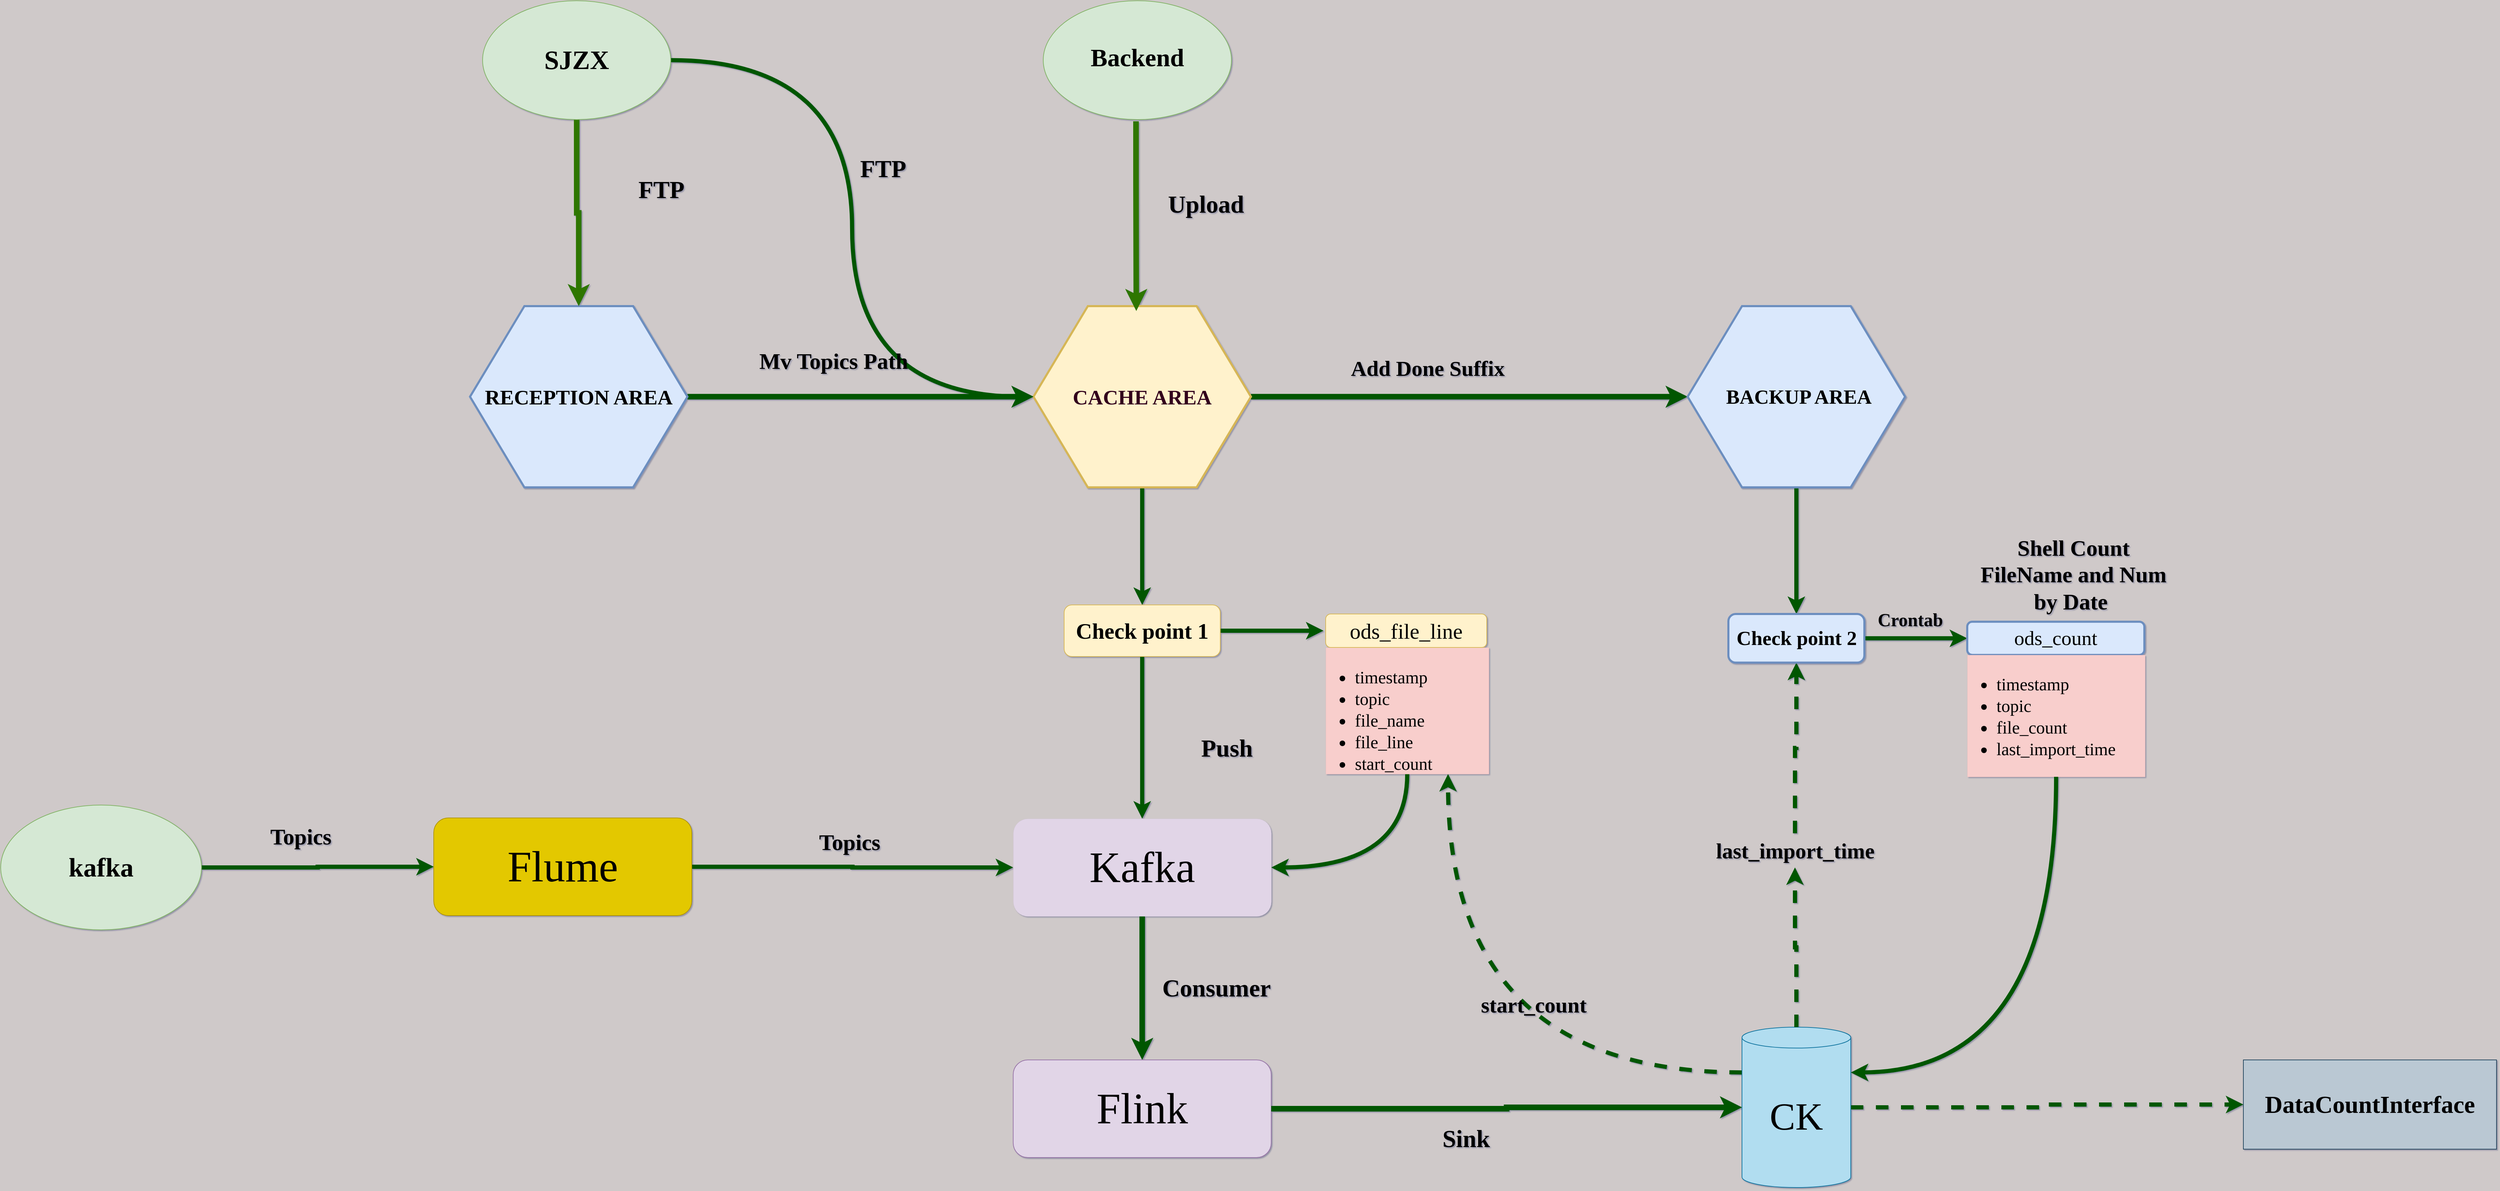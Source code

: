<mxfile version="22.1.18" type="github">
  <diagram id="07fea595-8f29-1299-0266-81d95cde20df" name="Page-1">
    <mxGraphModel dx="6493" dy="1133" grid="0" gridSize="10" guides="1" tooltips="1" connect="1" arrows="1" fold="1" page="0" pageScale="1" pageWidth="1169" pageHeight="827" background="#cfc9c9" math="0" shadow="1">
      <root>
        <mxCell id="0" />
        <mxCell id="1" parent="0" />
        <mxCell id="ETCpS2XrUxQC1pRWV7Yo-663" style="edgeStyle=orthogonalEdgeStyle;rounded=0;orthogonalLoop=1;jettySize=auto;html=1;exitX=1;exitY=0.5;exitDx=0;exitDy=0;entryX=0;entryY=0.5;entryDx=0;entryDy=0;fillColor=#008a00;strokeColor=#005700;strokeWidth=8;" parent="1" source="644" target="647" edge="1">
          <mxGeometry relative="1" as="geometry" />
        </mxCell>
        <mxCell id="A2DpdrSwpg6LscgXdFTw-697" style="edgeStyle=orthogonalEdgeStyle;rounded=0;orthogonalLoop=1;jettySize=auto;html=1;exitX=0.5;exitY=1;exitDx=0;exitDy=0;fillColor=#008a00;strokeColor=#005700;strokeWidth=6;" parent="1" source="644" target="A2DpdrSwpg6LscgXdFTw-696" edge="1">
          <mxGeometry relative="1" as="geometry" />
        </mxCell>
        <mxCell id="644" value="&lt;span style=&quot;font-size: 30px;&quot;&gt;&lt;b style=&quot;&quot;&gt;&lt;font color=&quot;#33001a&quot;&gt;CACHE AREA&lt;/font&gt;&lt;/b&gt;&lt;/span&gt;" style="shape=hexagon;perimeter=hexagonPerimeter2;whiteSpace=wrap;html=1;shadow=0;labelBackgroundColor=none;strokeColor=#d6b656;fillColor=#fff2cc;fontFamily=Comic Sans MS;fontSize=23;align=center;strokeWidth=3;" parent="1" vertex="1">
          <mxGeometry x="569.999" y="2514.998" width="311.842" height="259.868" as="geometry" />
        </mxCell>
        <mxCell id="A2DpdrSwpg6LscgXdFTw-705" value="" style="edgeStyle=orthogonalEdgeStyle;rounded=0;orthogonalLoop=1;jettySize=auto;html=1;fillColor=#008a00;strokeColor=#005700;strokeWidth=6;" parent="1" source="647" target="A2DpdrSwpg6LscgXdFTw-704" edge="1">
          <mxGeometry relative="1" as="geometry" />
        </mxCell>
        <mxCell id="647" value="&amp;nbsp;BACKUP AREA" style="shape=hexagon;perimeter=hexagonPerimeter2;whiteSpace=wrap;html=1;shadow=0;labelBackgroundColor=none;strokeColor=#6c8ebf;fillColor=#dae8fc;fontFamily=Comic Sans MS;fontSize=29;align=center;strokeWidth=3;fontStyle=1" parent="1" vertex="1">
          <mxGeometry x="1508.078" y="2515.0" width="311.842" height="259.868" as="geometry" />
        </mxCell>
        <mxCell id="ETCpS2XrUxQC1pRWV7Yo-662" style="edgeStyle=orthogonalEdgeStyle;rounded=0;orthogonalLoop=1;jettySize=auto;html=1;exitX=1;exitY=0.5;exitDx=0;exitDy=0;entryX=0;entryY=0.5;entryDx=0;entryDy=0;fillColor=#008a00;strokeColor=#005700;strokeWidth=8;" parent="1" source="651" target="644" edge="1">
          <mxGeometry relative="1" as="geometry" />
        </mxCell>
        <mxCell id="651" value="RECEPTION AREA" style="shape=hexagon;perimeter=hexagonPerimeter2;whiteSpace=wrap;html=1;shadow=0;labelBackgroundColor=none;strokeColor=#6c8ebf;fillColor=#dae8fc;fontFamily=Comic Sans MS;fontSize=30;align=center;strokeWidth=3;fontStyle=1" parent="1" vertex="1">
          <mxGeometry x="-238.0" y="2515.0" width="311.842" height="259.868" as="geometry" />
        </mxCell>
        <mxCell id="ETCpS2XrUxQC1pRWV7Yo-661" style="edgeStyle=orthogonalEdgeStyle;rounded=0;orthogonalLoop=1;jettySize=auto;html=1;exitX=0.5;exitY=1;exitDx=0;exitDy=0;endArrow=classic;endFill=1;strokeWidth=8;fillColor=#60a917;strokeColor=#2D7600;entryX=0.5;entryY=0;entryDx=0;entryDy=0;" parent="1" source="ETCpS2XrUxQC1pRWV7Yo-657" target="651" edge="1">
          <mxGeometry relative="1" as="geometry">
            <mxPoint x="-88" y="2498" as="targetPoint" />
            <Array as="points" />
          </mxGeometry>
        </mxCell>
        <mxCell id="A2DpdrSwpg6LscgXdFTw-720" style="edgeStyle=orthogonalEdgeStyle;rounded=0;orthogonalLoop=1;jettySize=auto;html=1;exitX=1;exitY=0.5;exitDx=0;exitDy=0;entryX=0;entryY=0.5;entryDx=0;entryDy=0;curved=1;fillColor=#008a00;strokeColor=#005700;strokeWidth=6;" parent="1" source="ETCpS2XrUxQC1pRWV7Yo-657" target="644" edge="1">
          <mxGeometry relative="1" as="geometry" />
        </mxCell>
        <mxCell id="ETCpS2XrUxQC1pRWV7Yo-657" value="&lt;font style=&quot;font-size: 38px;&quot;&gt;SJZX&lt;/font&gt;" style="ellipse;whiteSpace=wrap;html=1;fillColor=#d5e8d4;strokeColor=#82b366;fontFamily=Comic Sans MS;fontSize=38;fontStyle=1" parent="1" vertex="1">
          <mxGeometry x="-220" y="2077" width="269.92" height="170.5" as="geometry" />
        </mxCell>
        <mxCell id="ETCpS2XrUxQC1pRWV7Yo-725" style="edgeStyle=orthogonalEdgeStyle;rounded=0;orthogonalLoop=1;jettySize=auto;html=1;exitX=0.5;exitY=1;exitDx=0;exitDy=0;entryX=0.5;entryY=0;entryDx=0;entryDy=0;fillColor=#008a00;strokeColor=#005700;strokeWidth=8;" parent="1" source="ETCpS2XrUxQC1pRWV7Yo-664" target="ETCpS2XrUxQC1pRWV7Yo-724" edge="1">
          <mxGeometry relative="1" as="geometry" />
        </mxCell>
        <mxCell id="ETCpS2XrUxQC1pRWV7Yo-664" value="&lt;font style=&quot;font-size: 62px;&quot;&gt;Kafka&lt;/font&gt;" style="rounded=1;whiteSpace=wrap;html=1;fillColor=#e1d5e7;strokeColor=#9673a6;fontFamily=Comic Sans MS;strokeWidth=0;" parent="1" vertex="1">
          <mxGeometry x="540.92" y="3250" width="370" height="140" as="geometry" />
        </mxCell>
        <mxCell id="A2DpdrSwpg6LscgXdFTw-714" style="edgeStyle=orthogonalEdgeStyle;rounded=0;orthogonalLoop=1;jettySize=auto;html=1;exitX=0.5;exitY=0;exitDx=0;exitDy=0;exitPerimeter=0;entryX=0.5;entryY=1;entryDx=0;entryDy=0;dashed=1;fillColor=#008a00;strokeColor=#005700;strokeWidth=6;" parent="1" source="A2DpdrSwpg6LscgXdFTw-716" target="A2DpdrSwpg6LscgXdFTw-704" edge="1">
          <mxGeometry relative="1" as="geometry" />
        </mxCell>
        <mxCell id="A2DpdrSwpg6LscgXdFTw-722" style="edgeStyle=orthogonalEdgeStyle;rounded=0;orthogonalLoop=1;jettySize=auto;html=1;exitX=1;exitY=0.5;exitDx=0;exitDy=0;exitPerimeter=0;entryX=0;entryY=0.5;entryDx=0;entryDy=0;dashed=1;fillColor=#008a00;strokeColor=#005700;strokeWidth=6;" parent="1" source="ETCpS2XrUxQC1pRWV7Yo-666" target="ETCpS2XrUxQC1pRWV7Yo-679" edge="1">
          <mxGeometry relative="1" as="geometry" />
        </mxCell>
        <mxCell id="A2DpdrSwpg6LscgXdFTw-730" style="edgeStyle=orthogonalEdgeStyle;rounded=0;orthogonalLoop=1;jettySize=auto;html=1;exitX=0;exitY=0;exitDx=0;exitDy=65;exitPerimeter=0;entryX=0.75;entryY=1;entryDx=0;entryDy=0;curved=1;fillColor=#008a00;strokeColor=#005700;strokeWidth=6;dashed=1;" parent="1" source="ETCpS2XrUxQC1pRWV7Yo-666" target="A2DpdrSwpg6LscgXdFTw-692" edge="1">
          <mxGeometry relative="1" as="geometry" />
        </mxCell>
        <mxCell id="ETCpS2XrUxQC1pRWV7Yo-666" value="&lt;font style=&quot;font-size: 55px;&quot; face=&quot;Comic Sans MS&quot;&gt;CK&lt;/font&gt;" style="shape=cylinder3;whiteSpace=wrap;html=1;boundedLbl=1;backgroundOutline=1;size=15;fillColor=#b1ddf0;strokeColor=#10739e;" parent="1" vertex="1">
          <mxGeometry x="1586" y="3549" width="156" height="230" as="geometry" />
        </mxCell>
        <mxCell id="ETCpS2XrUxQC1pRWV7Yo-679" value="&lt;font size=&quot;1&quot; face=&quot;Comic Sans MS&quot; style=&quot;&quot;&gt;&lt;b style=&quot;font-size: 35px;&quot;&gt;DataCountInterface&lt;/b&gt;&lt;/font&gt;" style="rounded=0;whiteSpace=wrap;html=1;fillColor=#bac8d3;strokeColor=#23445d;" parent="1" vertex="1">
          <mxGeometry x="2305" y="3596" width="363" height="128" as="geometry" />
        </mxCell>
        <mxCell id="ETCpS2XrUxQC1pRWV7Yo-716" value="FTP" style="text;html=1;align=center;verticalAlign=middle;resizable=0;points=[];autosize=1;strokeColor=none;fillColor=none;fontSize=35;fontFamily=Comic Sans MS;fontStyle=1" parent="1" vertex="1">
          <mxGeometry x="-5" y="2321" width="82" height="54" as="geometry" />
        </mxCell>
        <mxCell id="ETCpS2XrUxQC1pRWV7Yo-717" value="Upload" style="text;html=1;align=center;verticalAlign=middle;resizable=0;points=[];autosize=1;strokeColor=none;fillColor=none;fontSize=35;fontFamily=Comic Sans MS;fontStyle=1" parent="1" vertex="1">
          <mxGeometry x="751" y="2342" width="131" height="54" as="geometry" />
        </mxCell>
        <mxCell id="ETCpS2XrUxQC1pRWV7Yo-719" value="Mv Topics Path" style="text;html=1;align=center;verticalAlign=middle;resizable=0;points=[];autosize=1;strokeColor=none;fillColor=none;fontSize=32;fontFamily=Comic Sans MS;fontStyle=1" parent="1" vertex="1">
          <mxGeometry x="155" y="2569" width="255" height="50" as="geometry" />
        </mxCell>
        <mxCell id="ETCpS2XrUxQC1pRWV7Yo-720" value="Add Done Suffix" style="text;html=1;align=center;verticalAlign=middle;resizable=0;points=[];autosize=1;strokeColor=none;fillColor=none;fontSize=31;fontFamily=Comic Sans MS;fontStyle=1" parent="1" vertex="1">
          <mxGeometry x="999" y="2579" width="272" height="49" as="geometry" />
        </mxCell>
        <mxCell id="ETCpS2XrUxQC1pRWV7Yo-721" value="Push" style="text;html=1;align=center;verticalAlign=middle;resizable=0;points=[];autosize=1;strokeColor=none;fillColor=none;fontSize=35;fontFamily=Comic Sans MS;fontStyle=1" parent="1" vertex="1">
          <mxGeometry x="801" y="3122" width="92" height="54" as="geometry" />
        </mxCell>
        <mxCell id="ETCpS2XrUxQC1pRWV7Yo-723" value="Shell Count &lt;br style=&quot;font-size: 32px;&quot;&gt;FileName and Num&lt;br style=&quot;font-size: 32px;&quot;&gt;by Date&amp;nbsp;" style="text;html=1;align=center;verticalAlign=middle;resizable=0;points=[];autosize=1;strokeColor=none;fillColor=none;fontSize=32;fontFamily=Comic Sans MS;fontStyle=1" parent="1" vertex="1">
          <mxGeometry x="1907" y="2836" width="308" height="127" as="geometry" />
        </mxCell>
        <mxCell id="ETCpS2XrUxQC1pRWV7Yo-724" value="&lt;font style=&quot;font-size: 62px;&quot;&gt;Flink&lt;/font&gt;" style="rounded=1;whiteSpace=wrap;html=1;fillColor=#e1d5e7;strokeColor=#9673a6;fontFamily=Comic Sans MS;" parent="1" vertex="1">
          <mxGeometry x="540.92" y="3596" width="370" height="140" as="geometry" />
        </mxCell>
        <mxCell id="ETCpS2XrUxQC1pRWV7Yo-726" value="Consumer" style="text;html=1;align=center;verticalAlign=middle;resizable=0;points=[];autosize=1;strokeColor=none;fillColor=none;fontSize=35;fontFamily=Comic Sans MS;fontStyle=1" parent="1" vertex="1">
          <mxGeometry x="744" y="3466" width="175" height="54" as="geometry" />
        </mxCell>
        <mxCell id="ETCpS2XrUxQC1pRWV7Yo-727" style="edgeStyle=orthogonalEdgeStyle;rounded=0;orthogonalLoop=1;jettySize=auto;html=1;exitX=1;exitY=0.5;exitDx=0;exitDy=0;entryX=0;entryY=0.5;entryDx=0;entryDy=0;entryPerimeter=0;fillColor=#008a00;strokeColor=#005700;strokeWidth=8;" parent="1" source="ETCpS2XrUxQC1pRWV7Yo-724" target="ETCpS2XrUxQC1pRWV7Yo-666" edge="1">
          <mxGeometry relative="1" as="geometry" />
        </mxCell>
        <mxCell id="ETCpS2XrUxQC1pRWV7Yo-730" value="Sink" style="text;html=1;align=center;verticalAlign=middle;resizable=0;points=[];autosize=1;strokeColor=none;fillColor=none;fontSize=35;fontFamily=Comic Sans MS;fontStyle=1" parent="1" vertex="1">
          <mxGeometry x="1145" y="3682" width="89" height="54" as="geometry" />
        </mxCell>
        <mxCell id="A2DpdrSwpg6LscgXdFTw-667" value="Crontab" style="text;html=1;align=center;verticalAlign=middle;resizable=0;points=[];autosize=1;strokeColor=none;fillColor=none;fontSize=26;fontFamily=Comic Sans MS;fontStyle=1" parent="1" vertex="1">
          <mxGeometry x="1769" y="2943.5" width="116" height="43" as="geometry" />
        </mxCell>
        <mxCell id="A2DpdrSwpg6LscgXdFTw-669" style="edgeStyle=orthogonalEdgeStyle;rounded=0;orthogonalLoop=1;jettySize=auto;html=1;endArrow=classic;endFill=1;strokeWidth=8;fillColor=#60a917;strokeColor=#2D7600;" parent="1" edge="1">
          <mxGeometry relative="1" as="geometry">
            <mxPoint x="717" y="2250" as="sourcePoint" />
            <mxPoint x="717.46" y="2522" as="targetPoint" />
            <Array as="points">
              <mxPoint x="717.46" y="2336.5" />
              <mxPoint x="717.46" y="2336.5" />
            </Array>
          </mxGeometry>
        </mxCell>
        <mxCell id="A2DpdrSwpg6LscgXdFTw-675" style="edgeStyle=orthogonalEdgeStyle;rounded=0;orthogonalLoop=1;jettySize=auto;html=1;exitX=1;exitY=0.5;exitDx=0;exitDy=0;entryX=0;entryY=0.5;entryDx=0;entryDy=0;fillColor=#008a00;strokeColor=#005700;strokeWidth=6;" parent="1" source="A2DpdrSwpg6LscgXdFTw-671" target="A2DpdrSwpg6LscgXdFTw-673" edge="1">
          <mxGeometry relative="1" as="geometry" />
        </mxCell>
        <mxCell id="A2DpdrSwpg6LscgXdFTw-671" value="&lt;font style=&quot;font-size: 38px;&quot;&gt;kafka&lt;/font&gt;" style="ellipse;whiteSpace=wrap;html=1;fillColor=#d5e8d4;strokeColor=#82b366;fontFamily=Comic Sans MS;fontSize=38;fontStyle=1" parent="1" vertex="1">
          <mxGeometry x="-911" y="3230.5" width="288" height="179" as="geometry" />
        </mxCell>
        <mxCell id="A2DpdrSwpg6LscgXdFTw-676" style="edgeStyle=orthogonalEdgeStyle;rounded=0;orthogonalLoop=1;jettySize=auto;html=1;exitX=1;exitY=0.5;exitDx=0;exitDy=0;fillColor=#008a00;strokeColor=#005700;strokeWidth=6;" parent="1" source="A2DpdrSwpg6LscgXdFTw-673" target="ETCpS2XrUxQC1pRWV7Yo-664" edge="1">
          <mxGeometry relative="1" as="geometry" />
        </mxCell>
        <mxCell id="A2DpdrSwpg6LscgXdFTw-673" value="&lt;span style=&quot;font-size: 62px;&quot;&gt;Flume&lt;/span&gt;" style="rounded=1;whiteSpace=wrap;html=1;fillColor=#e3c800;strokeColor=#B09500;fontFamily=Comic Sans MS;fontColor=#000000;" parent="1" vertex="1">
          <mxGeometry x="-290.0" y="3249" width="370" height="140" as="geometry" />
        </mxCell>
        <mxCell id="A2DpdrSwpg6LscgXdFTw-674" value="&lt;h1 style=&quot;box-sizing: border-box; border-width: 0px; border-style: solid; border-color: rgb(229, 231, 235); --tw-border-spacing-x: 0; --tw-border-spacing-y: 0; --tw-translate-x: 0; --tw-translate-y: 0; --tw-rotate: 0; --tw-skew-x: 0; --tw-skew-y: 0; --tw-scale-x: 1; --tw-scale-y: 1; --tw-pan-x: ; --tw-pan-y: ; --tw-pinch-zoom: ; --tw-scroll-snap-strictness: proximity; --tw-gradient-from-position: ; --tw-gradient-via-position: ; --tw-gradient-to-position: ; --tw-ordinal: ; --tw-slashed-zero: ; --tw-numeric-figure: ; --tw-numeric-spacing: ; --tw-numeric-fraction: ; --tw-ring-inset: ; --tw-ring-offset-width: 0px; --tw-ring-offset-color: #fff; --tw-ring-color: rgb(59 130 246 / .5); --tw-ring-offset-shadow: 0 0 #0000; --tw-ring-shadow: 0 0 #0000; --tw-shadow: 0 0 #0000; --tw-shadow-colored: 0 0 #0000; --tw-blur: ; --tw-brightness: ; --tw-contrast: ; --tw-grayscale: ; --tw-hue-rotate: ; --tw-invert: ; --tw-saturate: ; --tw-sepia: ; --tw-drop-shadow: ; --tw-backdrop-blur: ; --tw-backdrop-brightness: ; --tw-backdrop-contrast: ; --tw-backdrop-grayscale: ; --tw-backdrop-hue-rotate: ; --tw-backdrop-invert: ; --tw-backdrop-opacity: ; --tw-backdrop-saturate: ; --tw-backdrop-sepia: ; font-size: 2.25rem; margin: 0px 0px 0.5rem; line-height: 2.5rem; text-align: start;&quot; class=&quot;mb-0.5 text-2xl font-bold sm:mb-2 sm:text-4xl&quot;&gt;&lt;font face=&quot;Comic Sans MS&quot;&gt;Backend&lt;/font&gt;&lt;/h1&gt;" style="ellipse;whiteSpace=wrap;html=1;fillColor=#d5e8d4;strokeColor=#82b366;fontFamily=Comic Sans MS;fontSize=38;fontStyle=1" parent="1" vertex="1">
          <mxGeometry x="584" y="2077" width="269.92" height="170.5" as="geometry" />
        </mxCell>
        <mxCell id="A2DpdrSwpg6LscgXdFTw-677" value="Topics&amp;nbsp;" style="text;html=1;align=center;verticalAlign=middle;resizable=0;points=[];autosize=1;strokeColor=none;fillColor=none;fontSize=32;fontFamily=Comic Sans MS;fontStyle=1" parent="1" vertex="1">
          <mxGeometry x="-542" y="3251" width="130" height="50" as="geometry" />
        </mxCell>
        <mxCell id="A2DpdrSwpg6LscgXdFTw-678" value="Topics&amp;nbsp;" style="text;html=1;align=center;verticalAlign=middle;resizable=0;points=[];autosize=1;strokeColor=none;fillColor=none;fontSize=32;fontFamily=Comic Sans MS;fontStyle=1" parent="1" vertex="1">
          <mxGeometry x="245" y="3259" width="130" height="50" as="geometry" />
        </mxCell>
        <mxCell id="A2DpdrSwpg6LscgXdFTw-729" style="edgeStyle=orthogonalEdgeStyle;rounded=0;orthogonalLoop=1;jettySize=auto;html=1;exitX=0.5;exitY=1;exitDx=0;exitDy=0;entryX=1;entryY=0.5;entryDx=0;entryDy=0;curved=1;fillColor=#008a00;strokeColor=#005700;strokeWidth=6;" parent="1" source="A2DpdrSwpg6LscgXdFTw-692" target="ETCpS2XrUxQC1pRWV7Yo-664" edge="1">
          <mxGeometry relative="1" as="geometry" />
        </mxCell>
        <mxCell id="A2DpdrSwpg6LscgXdFTw-692" value="&lt;ul style=&quot;font-size: 25px;&quot;&gt;&lt;li&gt;&lt;font face=&quot;Comic Sans MS&quot; style=&quot;font-size: 25px;&quot;&gt;timestamp&lt;/font&gt;&lt;/li&gt;&lt;li&gt;&lt;font face=&quot;Comic Sans MS&quot; style=&quot;font-size: 25px;&quot;&gt;topic&lt;/font&gt;&lt;/li&gt;&lt;li&gt;&lt;font face=&quot;Comic Sans MS&quot; style=&quot;font-size: 25px;&quot;&gt;file_name&lt;/font&gt;&lt;/li&gt;&lt;li&gt;&lt;font face=&quot;Comic Sans MS&quot; style=&quot;font-size: 25px;&quot;&gt;file_line&lt;/font&gt;&lt;/li&gt;&lt;li&gt;&lt;font face=&quot;Comic Sans MS&quot; style=&quot;font-size: 25px;&quot;&gt;start_count&lt;/font&gt;&lt;/li&gt;&lt;/ul&gt;" style="text;strokeColor=#b85450;fillColor=#f8cecc;html=1;whiteSpace=wrap;verticalAlign=middle;overflow=hidden;strokeWidth=0;" parent="1" vertex="1">
          <mxGeometry x="989" y="3004.5" width="234" height="181.5" as="geometry" />
        </mxCell>
        <mxCell id="A2DpdrSwpg6LscgXdFTw-695" value="&lt;span style=&quot;font-size: 31px;&quot;&gt;ods_file_line&lt;/span&gt;" style="rounded=1;whiteSpace=wrap;html=1;fillColor=#fff2cc;strokeColor=#d6b656;fontFamily=Comic Sans MS;fontSize=31;" parent="1" vertex="1">
          <mxGeometry x="989" y="2956.5" width="231" height="48" as="geometry" />
        </mxCell>
        <mxCell id="A2DpdrSwpg6LscgXdFTw-699" style="edgeStyle=orthogonalEdgeStyle;rounded=0;orthogonalLoop=1;jettySize=auto;html=1;exitX=0.5;exitY=1;exitDx=0;exitDy=0;fillColor=#008a00;strokeColor=#005700;strokeWidth=6;" parent="1" source="A2DpdrSwpg6LscgXdFTw-696" target="ETCpS2XrUxQC1pRWV7Yo-664" edge="1">
          <mxGeometry relative="1" as="geometry" />
        </mxCell>
        <mxCell id="A2DpdrSwpg6LscgXdFTw-701" value="" style="edgeStyle=orthogonalEdgeStyle;rounded=0;orthogonalLoop=1;jettySize=auto;html=1;fillColor=#008a00;strokeColor=#005700;strokeWidth=6;" parent="1" source="A2DpdrSwpg6LscgXdFTw-696" edge="1">
          <mxGeometry relative="1" as="geometry">
            <mxPoint x="985.92" y="2980.5" as="targetPoint" />
          </mxGeometry>
        </mxCell>
        <mxCell id="A2DpdrSwpg6LscgXdFTw-696" value="&lt;span style=&quot;font-size: 32px;&quot;&gt;&lt;font face=&quot;Comic Sans MS&quot;&gt;&lt;b&gt;Check point 1&lt;/b&gt;&lt;/font&gt;&lt;/span&gt;" style="rounded=1;whiteSpace=wrap;html=1;fillColor=#fff2cc;strokeColor=#d6b656;fontFamily=Comic Sans MS;fontSize=32;" parent="1" vertex="1">
          <mxGeometry x="613.96" y="2943.5" width="223.92" height="74" as="geometry" />
        </mxCell>
        <mxCell id="A2DpdrSwpg6LscgXdFTw-709" value="" style="edgeStyle=orthogonalEdgeStyle;rounded=0;orthogonalLoop=1;jettySize=auto;html=1;fillColor=#008a00;strokeColor=#005700;strokeWidth=6;" parent="1" source="A2DpdrSwpg6LscgXdFTw-704" target="A2DpdrSwpg6LscgXdFTw-708" edge="1">
          <mxGeometry relative="1" as="geometry" />
        </mxCell>
        <mxCell id="A2DpdrSwpg6LscgXdFTw-704" value="&lt;font face=&quot;Comic Sans MS&quot;&gt;Check point 2&lt;/font&gt;" style="rounded=1;whiteSpace=wrap;html=1;fontSize=29;fontFamily=Comic Sans MS;fillColor=#dae8fc;strokeColor=#6c8ebf;shadow=0;labelBackgroundColor=none;strokeWidth=3;fontStyle=1;" parent="1" vertex="1">
          <mxGeometry x="1566.5" y="2956.5" width="195" height="69.8" as="geometry" />
        </mxCell>
        <mxCell id="A2DpdrSwpg6LscgXdFTw-708" value="&lt;span style=&quot;font-weight: normal;&quot;&gt;ods_count&lt;/span&gt;" style="whiteSpace=wrap;html=1;fontSize=29;fontFamily=Comic Sans MS;fillColor=#dae8fc;strokeColor=#6c8ebf;rounded=1;shadow=0;labelBackgroundColor=none;strokeWidth=3;fontStyle=1;" parent="1" vertex="1">
          <mxGeometry x="1909" y="2967.6" width="254" height="47.6" as="geometry" />
        </mxCell>
        <mxCell id="A2DpdrSwpg6LscgXdFTw-712" style="edgeStyle=orthogonalEdgeStyle;rounded=0;orthogonalLoop=1;jettySize=auto;html=1;exitX=0.5;exitY=0;exitDx=0;exitDy=0;" parent="1" edge="1">
          <mxGeometry relative="1" as="geometry">
            <mxPoint x="2001.333" y="3076.333" as="targetPoint" />
            <mxPoint x="1996" y="3089" as="sourcePoint" />
          </mxGeometry>
        </mxCell>
        <mxCell id="A2DpdrSwpg6LscgXdFTw-713" value="&lt;ul style=&quot;&quot;&gt;&lt;li style=&quot;font-size: 25px;&quot;&gt;&lt;font face=&quot;Comic Sans MS&quot; style=&quot;font-size: 25px;&quot;&gt;timestamp&lt;/font&gt;&lt;/li&gt;&lt;li style=&quot;font-size: 25px;&quot;&gt;&lt;font face=&quot;Comic Sans MS&quot; style=&quot;font-size: 25px;&quot;&gt;topic&lt;/font&gt;&lt;/li&gt;&lt;li style=&quot;font-size: 25px;&quot;&gt;&lt;font face=&quot;Comic Sans MS&quot; style=&quot;font-size: 25px;&quot;&gt;file_count&lt;/font&gt;&lt;/li&gt;&lt;li style=&quot;font-size: 25px;&quot;&gt;&lt;font face=&quot;Comic Sans MS&quot; style=&quot;font-size: 25px;&quot;&gt;last_import_time&lt;/font&gt;&lt;/li&gt;&lt;/ul&gt;" style="text;strokeColor=#b85450;fillColor=#f8cecc;html=1;whiteSpace=wrap;verticalAlign=middle;overflow=hidden;strokeWidth=0;" parent="1" vertex="1">
          <mxGeometry x="1909" y="3015.2" width="255" height="174.8" as="geometry" />
        </mxCell>
        <mxCell id="A2DpdrSwpg6LscgXdFTw-715" style="edgeStyle=orthogonalEdgeStyle;rounded=0;orthogonalLoop=1;jettySize=auto;html=1;exitX=0.5;exitY=1;exitDx=0;exitDy=0;entryX=1;entryY=0;entryDx=0;entryDy=65;entryPerimeter=0;curved=1;fillColor=#008a00;strokeColor=#005700;strokeWidth=6;" parent="1" source="A2DpdrSwpg6LscgXdFTw-713" target="ETCpS2XrUxQC1pRWV7Yo-666" edge="1">
          <mxGeometry relative="1" as="geometry" />
        </mxCell>
        <mxCell id="A2DpdrSwpg6LscgXdFTw-717" value="" style="edgeStyle=orthogonalEdgeStyle;rounded=0;orthogonalLoop=1;jettySize=auto;html=1;exitX=0.5;exitY=0;exitDx=0;exitDy=0;exitPerimeter=0;entryX=0.5;entryY=1;entryDx=0;entryDy=0;dashed=1;fillColor=#008a00;strokeColor=#005700;strokeWidth=6;" parent="1" source="ETCpS2XrUxQC1pRWV7Yo-666" target="A2DpdrSwpg6LscgXdFTw-716" edge="1">
          <mxGeometry relative="1" as="geometry">
            <mxPoint x="1664" y="3549" as="sourcePoint" />
            <mxPoint x="1664" y="3026" as="targetPoint" />
          </mxGeometry>
        </mxCell>
        <mxCell id="A2DpdrSwpg6LscgXdFTw-716" value="last_import_time" style="text;html=1;align=center;verticalAlign=middle;resizable=0;points=[];autosize=1;strokeColor=none;fillColor=none;fontSize=31;fontFamily=Comic Sans MS;fontStyle=1" parent="1" vertex="1">
          <mxGeometry x="1526" y="3271" width="272" height="49" as="geometry" />
        </mxCell>
        <mxCell id="A2DpdrSwpg6LscgXdFTw-721" value="FTP" style="text;html=1;align=center;verticalAlign=middle;resizable=0;points=[];autosize=1;strokeColor=none;fillColor=none;fontSize=35;fontFamily=Comic Sans MS;fontStyle=1" parent="1" vertex="1">
          <mxGeometry x="313" y="2291" width="82" height="54" as="geometry" />
        </mxCell>
        <mxCell id="A2DpdrSwpg6LscgXdFTw-731" value="start_count" style="text;html=1;align=center;verticalAlign=middle;resizable=0;points=[];autosize=1;strokeColor=none;fillColor=none;fontSize=31;fontFamily=Comic Sans MS;fontStyle=1" parent="1" vertex="1">
          <mxGeometry x="1190" y="3492" width="193" height="49" as="geometry" />
        </mxCell>
      </root>
    </mxGraphModel>
  </diagram>
</mxfile>
